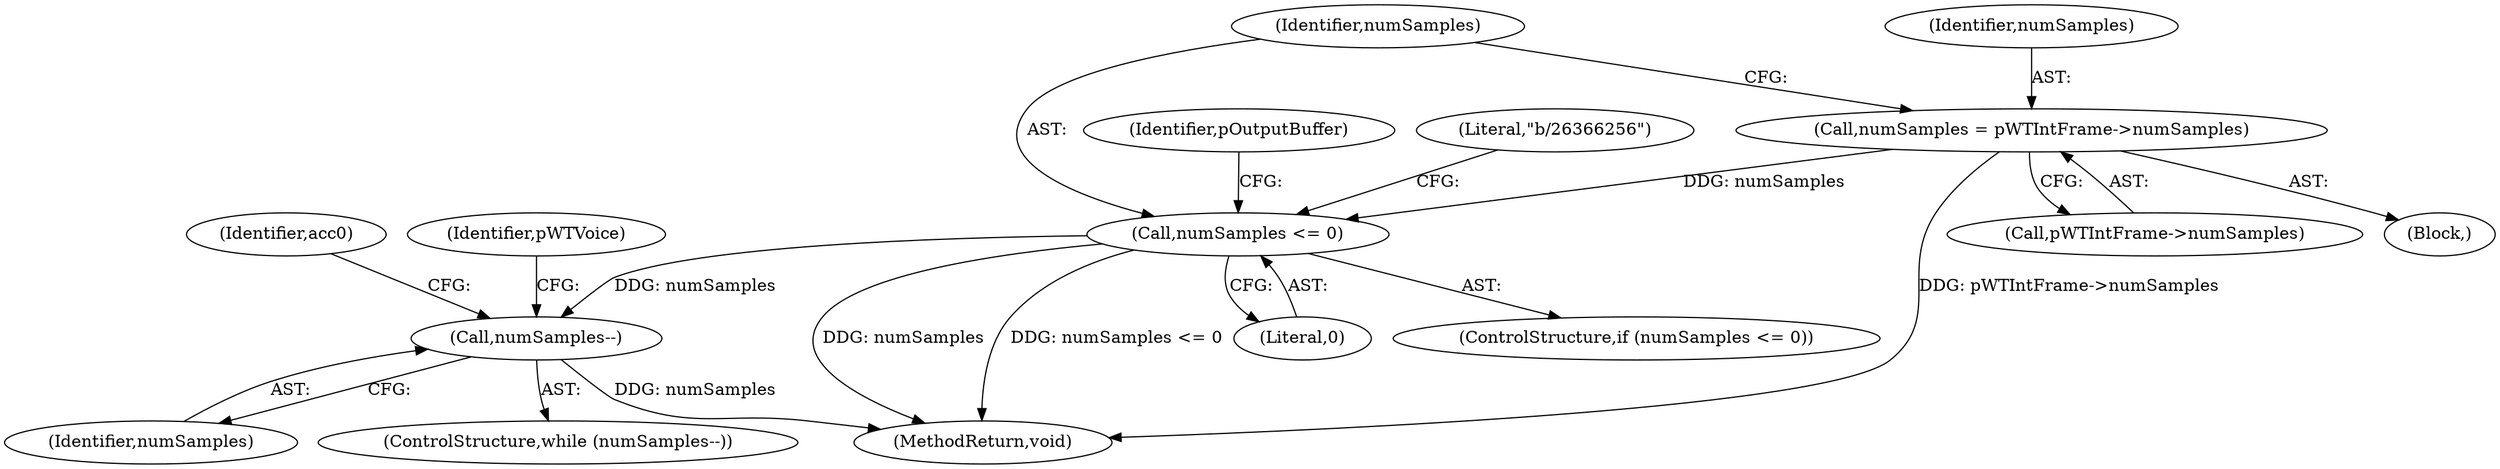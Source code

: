 digraph "0_Android_3ac044334c3ff6a61cb4238ff3ddaf17c7efcf49_1@pointer" {
"1000128" [label="(Call,numSamples = pWTIntFrame->numSamples)"];
"1000134" [label="(Call,numSamples <= 0)"];
"1000182" [label="(Call,numSamples--)"];
"1000135" [label="(Identifier,numSamples)"];
"1000142" [label="(Identifier,pOutputBuffer)"];
"1000183" [label="(Identifier,numSamples)"];
"1000252" [label="(Identifier,pWTVoice)"];
"1000182" [label="(Call,numSamples--)"];
"1000130" [label="(Call,pWTIntFrame->numSamples)"];
"1000133" [label="(ControlStructure,if (numSamples <= 0))"];
"1000136" [label="(Literal,0)"];
"1000181" [label="(ControlStructure,while (numSamples--))"];
"1000186" [label="(Identifier,acc0)"];
"1000119" [label="(Block,)"];
"1000129" [label="(Identifier,numSamples)"];
"1000264" [label="(MethodReturn,void)"];
"1000139" [label="(Literal,\"b/26366256\")"];
"1000134" [label="(Call,numSamples <= 0)"];
"1000128" [label="(Call,numSamples = pWTIntFrame->numSamples)"];
"1000128" -> "1000119"  [label="AST: "];
"1000128" -> "1000130"  [label="CFG: "];
"1000129" -> "1000128"  [label="AST: "];
"1000130" -> "1000128"  [label="AST: "];
"1000135" -> "1000128"  [label="CFG: "];
"1000128" -> "1000264"  [label="DDG: pWTIntFrame->numSamples"];
"1000128" -> "1000134"  [label="DDG: numSamples"];
"1000134" -> "1000133"  [label="AST: "];
"1000134" -> "1000136"  [label="CFG: "];
"1000135" -> "1000134"  [label="AST: "];
"1000136" -> "1000134"  [label="AST: "];
"1000139" -> "1000134"  [label="CFG: "];
"1000142" -> "1000134"  [label="CFG: "];
"1000134" -> "1000264"  [label="DDG: numSamples <= 0"];
"1000134" -> "1000264"  [label="DDG: numSamples"];
"1000134" -> "1000182"  [label="DDG: numSamples"];
"1000182" -> "1000181"  [label="AST: "];
"1000182" -> "1000183"  [label="CFG: "];
"1000183" -> "1000182"  [label="AST: "];
"1000186" -> "1000182"  [label="CFG: "];
"1000252" -> "1000182"  [label="CFG: "];
"1000182" -> "1000264"  [label="DDG: numSamples"];
}
